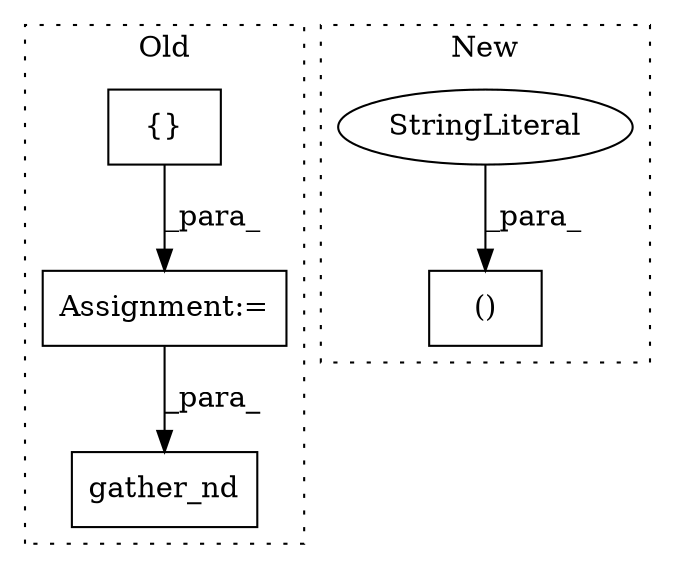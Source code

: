 digraph G {
subgraph cluster0 {
1 [label="gather_nd" a="32" s="3274,3327" l="10,1" shape="box"];
3 [label="Assignment:=" a="7" s="3162" l="1" shape="box"];
5 [label="{}" a="4" s="3189,3209" l="1,1" shape="box"];
label = "Old";
style="dotted";
}
subgraph cluster1 {
2 [label="()" a="106" s="2992" l="35" shape="box"];
4 [label="StringLiteral" a="45" s="3015" l="12" shape="ellipse"];
label = "New";
style="dotted";
}
3 -> 1 [label="_para_"];
4 -> 2 [label="_para_"];
5 -> 3 [label="_para_"];
}